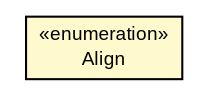 #!/usr/local/bin/dot
#
# Class diagram 
# Generated by UmlGraph version 4.5 (http://www.spinellis.gr/sw/umlgraph)
#

digraph G {
	edge [fontname="arial",fontsize=10,labelfontname="arial",labelfontsize=10];
	node [fontname="arial",fontsize=10,shape=plaintext];
	// gr.spinellis.umlgraph.doclet.ClassGraph.Align
	c224 [label=<<table border="0" cellborder="1" cellspacing="0" cellpadding="2" port="p" bgcolor="lemonChiffon" href="./ClassGraph.Align.html">
		<tr><td><table border="0" cellspacing="0" cellpadding="1">
			<tr><td> &laquo;enumeration&raquo; </td></tr>
			<tr><td> Align </td></tr>
		</table></td></tr>
		</table>>, fontname="arial", fontcolor="black", fontsize=9.0];
}

